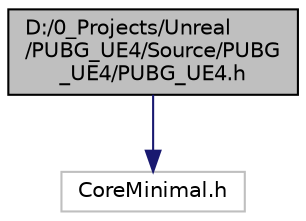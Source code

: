 digraph "D:/0_Projects/Unreal/PUBG_UE4/Source/PUBG_UE4/PUBG_UE4.h"
{
 // LATEX_PDF_SIZE
  edge [fontname="Helvetica",fontsize="10",labelfontname="Helvetica",labelfontsize="10"];
  node [fontname="Helvetica",fontsize="10",shape=record];
  Node1 [label="D:/0_Projects/Unreal\l/PUBG_UE4/Source/PUBG\l_UE4/PUBG_UE4.h",height=0.2,width=0.4,color="black", fillcolor="grey75", style="filled", fontcolor="black",tooltip="Copycat of PUBG a game made from Krafton Games"];
  Node1 -> Node2 [color="midnightblue",fontsize="10",style="solid",fontname="Helvetica"];
  Node2 [label="CoreMinimal.h",height=0.2,width=0.4,color="grey75", fillcolor="white", style="filled",tooltip=" "];
}
